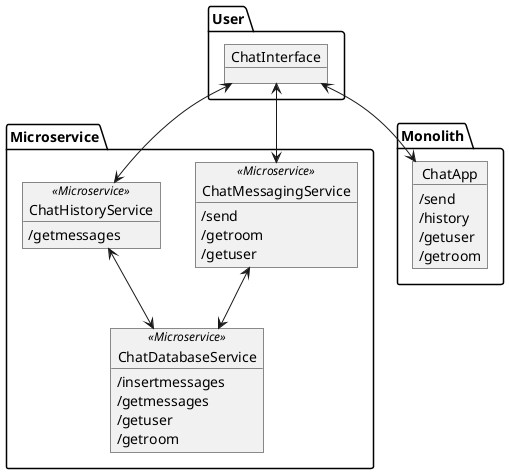 @startuml Architecture
' Architecture diagram generated from the repository (generated 2025-08-30)
package Microservice {
  object ChatMessagingService <<Microservice>> {
    /send
    /getroom
    /getuser
  }
  object ChatHistoryService <<Microservice>>{
    /getmessages
  }
  object ChatDatabaseService <<Microservice>>{
    /insertmessages
    /getmessages
    /getuser
    /getroom
  }
}
package Monolith {
  object ChatApp {
    /send
    /history
    /getuser
    /getroom
  }
}
package User {
  object ChatInterface
}

ChatInterface <--> ChatApp
ChatInterface <--> ChatMessagingService
ChatInterface <--> ChatHistoryService
ChatHistoryService <--> ChatDatabaseService
ChatMessagingService <--> ChatDatabaseService

@enduml

